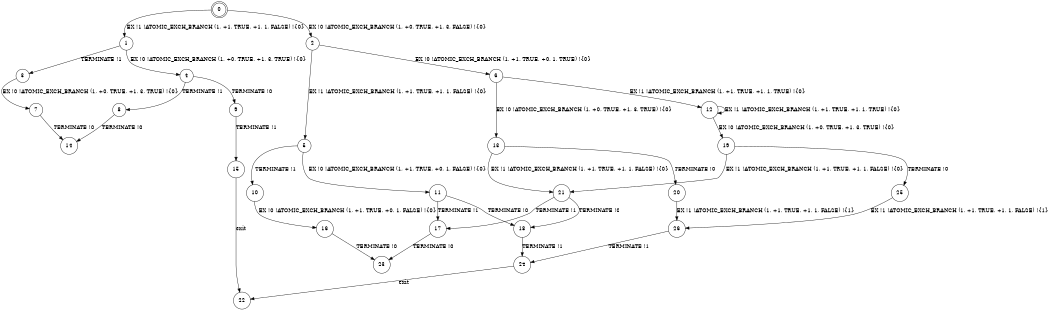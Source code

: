 digraph BCG {
size = "7, 10.5";
center = TRUE;
node [shape = circle];
0 [peripheries = 2];
0 -> 1 [label = "EX !1 !ATOMIC_EXCH_BRANCH (1, +1, TRUE, +1, 1, FALSE) !{0}"];
0 -> 2 [label = "EX !0 !ATOMIC_EXCH_BRANCH (1, +0, TRUE, +1, 3, FALSE) !{0}"];
1 -> 3 [label = "TERMINATE !1"];
1 -> 4 [label = "EX !0 !ATOMIC_EXCH_BRANCH (1, +0, TRUE, +1, 3, TRUE) !{0}"];
2 -> 5 [label = "EX !1 !ATOMIC_EXCH_BRANCH (1, +1, TRUE, +1, 1, FALSE) !{0}"];
2 -> 6 [label = "EX !0 !ATOMIC_EXCH_BRANCH (1, +1, TRUE, +0, 1, TRUE) !{0}"];
3 -> 7 [label = "EX !0 !ATOMIC_EXCH_BRANCH (1, +0, TRUE, +1, 3, TRUE) !{0}"];
4 -> 8 [label = "TERMINATE !1"];
4 -> 9 [label = "TERMINATE !0"];
5 -> 10 [label = "TERMINATE !1"];
5 -> 11 [label = "EX !0 !ATOMIC_EXCH_BRANCH (1, +1, TRUE, +0, 1, FALSE) !{0}"];
6 -> 12 [label = "EX !1 !ATOMIC_EXCH_BRANCH (1, +1, TRUE, +1, 1, TRUE) !{0}"];
6 -> 13 [label = "EX !0 !ATOMIC_EXCH_BRANCH (1, +0, TRUE, +1, 3, TRUE) !{0}"];
7 -> 14 [label = "TERMINATE !0"];
8 -> 14 [label = "TERMINATE !0"];
9 -> 15 [label = "TERMINATE !1"];
10 -> 16 [label = "EX !0 !ATOMIC_EXCH_BRANCH (1, +1, TRUE, +0, 1, FALSE) !{0}"];
11 -> 17 [label = "TERMINATE !1"];
11 -> 18 [label = "TERMINATE !0"];
12 -> 12 [label = "EX !1 !ATOMIC_EXCH_BRANCH (1, +1, TRUE, +1, 1, TRUE) !{0}"];
12 -> 19 [label = "EX !0 !ATOMIC_EXCH_BRANCH (1, +0, TRUE, +1, 3, TRUE) !{0}"];
13 -> 20 [label = "TERMINATE !0"];
13 -> 21 [label = "EX !1 !ATOMIC_EXCH_BRANCH (1, +1, TRUE, +1, 1, FALSE) !{0}"];
15 -> 22 [label = "exit"];
16 -> 23 [label = "TERMINATE !0"];
17 -> 23 [label = "TERMINATE !0"];
18 -> 24 [label = "TERMINATE !1"];
19 -> 25 [label = "TERMINATE !0"];
19 -> 21 [label = "EX !1 !ATOMIC_EXCH_BRANCH (1, +1, TRUE, +1, 1, FALSE) !{0}"];
20 -> 26 [label = "EX !1 !ATOMIC_EXCH_BRANCH (1, +1, TRUE, +1, 1, FALSE) !{1}"];
21 -> 17 [label = "TERMINATE !1"];
21 -> 18 [label = "TERMINATE !0"];
24 -> 22 [label = "exit"];
25 -> 26 [label = "EX !1 !ATOMIC_EXCH_BRANCH (1, +1, TRUE, +1, 1, FALSE) !{1}"];
26 -> 24 [label = "TERMINATE !1"];
}
